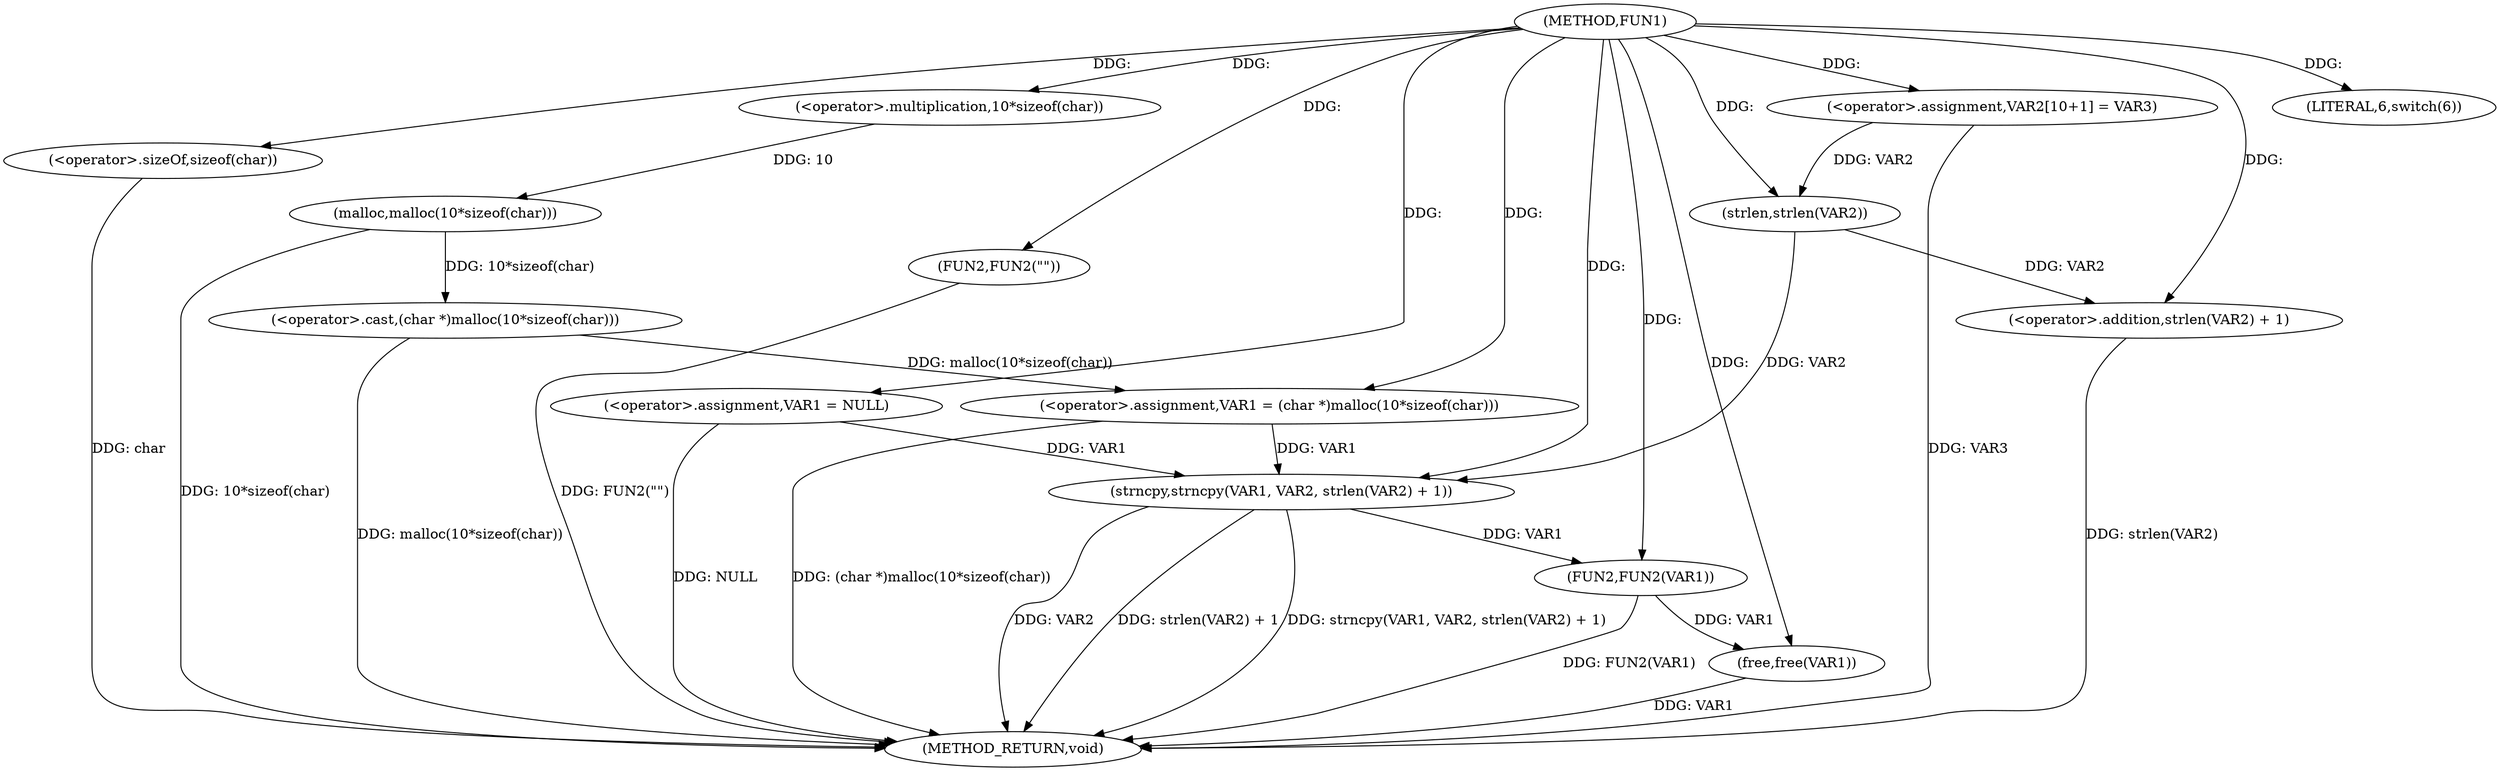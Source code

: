 digraph FUN1 {  
"1000100" [label = "(METHOD,FUN1)" ]
"1000140" [label = "(METHOD_RETURN,void)" ]
"1000103" [label = "(<operator>.assignment,VAR1 = NULL)" ]
"1000107" [label = "(LITERAL,6,switch(6))" ]
"1000110" [label = "(<operator>.assignment,VAR1 = (char *)malloc(10*sizeof(char)))" ]
"1000112" [label = "(<operator>.cast,(char *)malloc(10*sizeof(char)))" ]
"1000114" [label = "(malloc,malloc(10*sizeof(char)))" ]
"1000115" [label = "(<operator>.multiplication,10*sizeof(char))" ]
"1000117" [label = "(<operator>.sizeOf,sizeof(char))" ]
"1000121" [label = "(FUN2,FUN2(\"\"))" ]
"1000126" [label = "(<operator>.assignment,VAR2[10+1] = VAR3)" ]
"1000129" [label = "(strncpy,strncpy(VAR1, VAR2, strlen(VAR2) + 1))" ]
"1000132" [label = "(<operator>.addition,strlen(VAR2) + 1)" ]
"1000133" [label = "(strlen,strlen(VAR2))" ]
"1000136" [label = "(FUN2,FUN2(VAR1))" ]
"1000138" [label = "(free,free(VAR1))" ]
  "1000103" -> "1000140"  [ label = "DDG: NULL"] 
  "1000112" -> "1000140"  [ label = "DDG: malloc(10*sizeof(char))"] 
  "1000117" -> "1000140"  [ label = "DDG: char"] 
  "1000136" -> "1000140"  [ label = "DDG: FUN2(VAR1)"] 
  "1000129" -> "1000140"  [ label = "DDG: VAR2"] 
  "1000129" -> "1000140"  [ label = "DDG: strlen(VAR2) + 1"] 
  "1000138" -> "1000140"  [ label = "DDG: VAR1"] 
  "1000129" -> "1000140"  [ label = "DDG: strncpy(VAR1, VAR2, strlen(VAR2) + 1)"] 
  "1000114" -> "1000140"  [ label = "DDG: 10*sizeof(char)"] 
  "1000121" -> "1000140"  [ label = "DDG: FUN2(\"\")"] 
  "1000132" -> "1000140"  [ label = "DDG: strlen(VAR2)"] 
  "1000110" -> "1000140"  [ label = "DDG: (char *)malloc(10*sizeof(char))"] 
  "1000126" -> "1000140"  [ label = "DDG: VAR3"] 
  "1000100" -> "1000103"  [ label = "DDG: "] 
  "1000100" -> "1000107"  [ label = "DDG: "] 
  "1000112" -> "1000110"  [ label = "DDG: malloc(10*sizeof(char))"] 
  "1000100" -> "1000110"  [ label = "DDG: "] 
  "1000114" -> "1000112"  [ label = "DDG: 10*sizeof(char)"] 
  "1000115" -> "1000114"  [ label = "DDG: 10"] 
  "1000100" -> "1000115"  [ label = "DDG: "] 
  "1000100" -> "1000117"  [ label = "DDG: "] 
  "1000100" -> "1000121"  [ label = "DDG: "] 
  "1000100" -> "1000126"  [ label = "DDG: "] 
  "1000103" -> "1000129"  [ label = "DDG: VAR1"] 
  "1000110" -> "1000129"  [ label = "DDG: VAR1"] 
  "1000100" -> "1000129"  [ label = "DDG: "] 
  "1000133" -> "1000129"  [ label = "DDG: VAR2"] 
  "1000133" -> "1000132"  [ label = "DDG: VAR2"] 
  "1000126" -> "1000133"  [ label = "DDG: VAR2"] 
  "1000100" -> "1000133"  [ label = "DDG: "] 
  "1000100" -> "1000132"  [ label = "DDG: "] 
  "1000129" -> "1000136"  [ label = "DDG: VAR1"] 
  "1000100" -> "1000136"  [ label = "DDG: "] 
  "1000136" -> "1000138"  [ label = "DDG: VAR1"] 
  "1000100" -> "1000138"  [ label = "DDG: "] 
}
